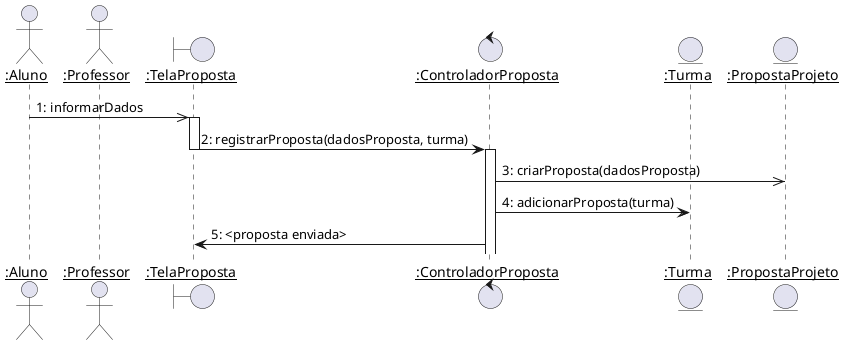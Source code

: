 @startuml
skinparam sequenceParticipant underline

actor ":Aluno" as Aluno
actor ":Professor" as Professor
boundary ":TelaProposta" as TelaProposta
control ":ControladorProposta" as ControladorProposta
entity ":Turma" as Turma
entity ":PropostaProjeto" as PropostaProjeto

Aluno ->> TelaProposta ++: 1: informarDados
TelaProposta -> ControladorProposta --++: 2: registrarProposta(dadosProposta, turma)
ControladorProposta ->> PropostaProjeto : 3: criarProposta(dadosProposta)
ControladorProposta -> Turma : 4: adicionarProposta(turma)
ControladorProposta -> TelaProposta : 5: <proposta enviada>



@enduml
